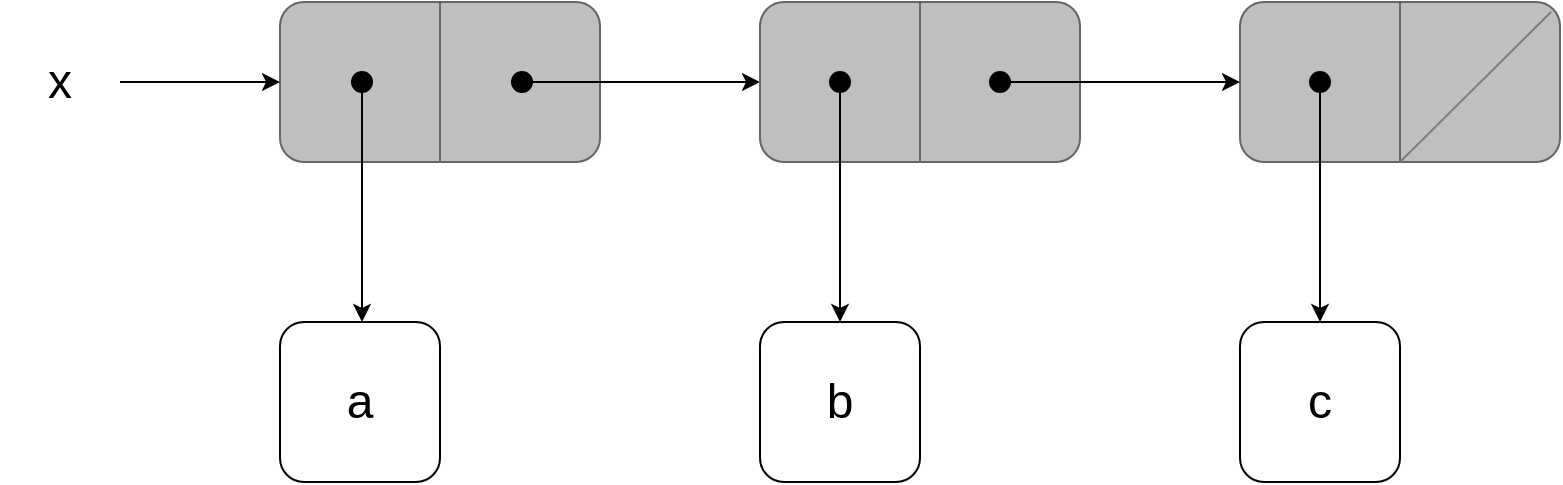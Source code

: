 <mxfile version="22.1.2" type="device" pages="4">
  <diagram name="Página-1" id="zwIt4ZT9LlGdYYxH_q5l">
    <mxGraphModel dx="1434" dy="839" grid="1" gridSize="10" guides="1" tooltips="1" connect="1" arrows="1" fold="1" page="1" pageScale="1" pageWidth="1169" pageHeight="827" math="0" shadow="0">
      <root>
        <mxCell id="0" />
        <mxCell id="1" parent="0" />
        <mxCell id="vZ2Ym8V51Z4fnAsbYTrX-24" value="" style="group" parent="1" vertex="1" connectable="0">
          <mxGeometry x="200" y="80" width="160" height="80" as="geometry" />
        </mxCell>
        <mxCell id="vZ2Ym8V51Z4fnAsbYTrX-25" value="" style="rounded=1;whiteSpace=wrap;html=1;fillColor=#BFBFBF;fontColor=#333333;strokeColor=#666666;container=0;" parent="vZ2Ym8V51Z4fnAsbYTrX-24" vertex="1">
          <mxGeometry width="160" height="80" as="geometry" />
        </mxCell>
        <mxCell id="vZ2Ym8V51Z4fnAsbYTrX-26" value="" style="endArrow=none;html=1;rounded=0;entryX=0.5;entryY=0;entryDx=0;entryDy=0;exitX=0.5;exitY=1;exitDx=0;exitDy=0;fillColor=#f5f5f5;strokeColor=#666666;" parent="vZ2Ym8V51Z4fnAsbYTrX-24" source="vZ2Ym8V51Z4fnAsbYTrX-25" target="vZ2Ym8V51Z4fnAsbYTrX-25" edge="1">
          <mxGeometry width="50" height="50" relative="1" as="geometry">
            <mxPoint x="10" y="440" as="sourcePoint" />
            <mxPoint x="60" y="390" as="targetPoint" />
          </mxGeometry>
        </mxCell>
        <mxCell id="vZ2Ym8V51Z4fnAsbYTrX-39" style="edgeStyle=orthogonalEdgeStyle;rounded=0;orthogonalLoop=1;jettySize=auto;html=1;" parent="vZ2Ym8V51Z4fnAsbYTrX-24" source="vZ2Ym8V51Z4fnAsbYTrX-27" edge="1">
          <mxGeometry relative="1" as="geometry">
            <mxPoint x="41" y="160" as="targetPoint" />
          </mxGeometry>
        </mxCell>
        <mxCell id="vZ2Ym8V51Z4fnAsbYTrX-27" value="" style="ellipse;whiteSpace=wrap;html=1;aspect=fixed;fillColor=#000000;container=0;" parent="vZ2Ym8V51Z4fnAsbYTrX-24" vertex="1">
          <mxGeometry x="36" y="35" width="10" height="10" as="geometry" />
        </mxCell>
        <mxCell id="vZ2Ym8V51Z4fnAsbYTrX-28" value="" style="ellipse;whiteSpace=wrap;html=1;aspect=fixed;fillColor=#000000;" parent="vZ2Ym8V51Z4fnAsbYTrX-24" vertex="1">
          <mxGeometry x="116" y="35" width="10" height="10" as="geometry" />
        </mxCell>
        <mxCell id="vZ2Ym8V51Z4fnAsbYTrX-38" value="" style="group" parent="1" vertex="1" connectable="0">
          <mxGeometry x="200" y="240" width="80" height="80" as="geometry" />
        </mxCell>
        <mxCell id="vZ2Ym8V51Z4fnAsbYTrX-36" value="" style="rounded=1;whiteSpace=wrap;html=1;" parent="vZ2Ym8V51Z4fnAsbYTrX-38" vertex="1">
          <mxGeometry width="80" height="80" as="geometry" />
        </mxCell>
        <mxCell id="vZ2Ym8V51Z4fnAsbYTrX-37" value="&lt;font style=&quot;font-size: 24px;&quot;&gt;a&lt;/font&gt;" style="text;html=1;strokeColor=none;fillColor=none;align=center;verticalAlign=middle;whiteSpace=wrap;rounded=0;" parent="vZ2Ym8V51Z4fnAsbYTrX-38" vertex="1">
          <mxGeometry x="10" y="25" width="60" height="30" as="geometry" />
        </mxCell>
        <mxCell id="hYa9ANRJxd4RdiM6IrgB-18" style="edgeStyle=orthogonalEdgeStyle;rounded=0;orthogonalLoop=1;jettySize=auto;html=1;entryX=0;entryY=0.5;entryDx=0;entryDy=0;" parent="1" source="hYa9ANRJxd4RdiM6IrgB-1" target="vZ2Ym8V51Z4fnAsbYTrX-25" edge="1">
          <mxGeometry relative="1" as="geometry" />
        </mxCell>
        <mxCell id="hYa9ANRJxd4RdiM6IrgB-1" value="x" style="text;html=1;strokeColor=none;fillColor=none;align=center;verticalAlign=middle;whiteSpace=wrap;rounded=0;fontSize=24;" parent="1" vertex="1">
          <mxGeometry x="60" y="105" width="60" height="30" as="geometry" />
        </mxCell>
        <mxCell id="hYa9ANRJxd4RdiM6IrgB-14" style="edgeStyle=orthogonalEdgeStyle;rounded=0;orthogonalLoop=1;jettySize=auto;html=1;exitX=0.5;exitY=0;exitDx=0;exitDy=0;entryX=0;entryY=0.5;entryDx=0;entryDy=0;" parent="1" source="vZ2Ym8V51Z4fnAsbYTrX-28" edge="1">
          <mxGeometry relative="1" as="geometry">
            <Array as="points">
              <mxPoint x="321" y="120" />
            </Array>
            <mxPoint x="440" y="120" as="targetPoint" />
          </mxGeometry>
        </mxCell>
        <mxCell id="hYa9ANRJxd4RdiM6IrgB-15" value="" style="group" parent="1" vertex="1" connectable="0">
          <mxGeometry x="680" y="240" width="80" height="80" as="geometry" />
        </mxCell>
        <mxCell id="hYa9ANRJxd4RdiM6IrgB-16" value="" style="rounded=1;whiteSpace=wrap;html=1;" parent="hYa9ANRJxd4RdiM6IrgB-15" vertex="1">
          <mxGeometry width="80" height="80" as="geometry" />
        </mxCell>
        <mxCell id="hYa9ANRJxd4RdiM6IrgB-17" value="&lt;font style=&quot;font-size: 24px;&quot;&gt;c&lt;/font&gt;" style="text;html=1;strokeColor=none;fillColor=none;align=center;verticalAlign=middle;whiteSpace=wrap;rounded=0;" parent="hYa9ANRJxd4RdiM6IrgB-15" vertex="1">
          <mxGeometry x="10" y="25" width="60" height="30" as="geometry" />
        </mxCell>
        <mxCell id="hYa9ANRJxd4RdiM6IrgB-45" value="" style="group" parent="1" vertex="1" connectable="0">
          <mxGeometry x="680" y="80" width="160" height="80" as="geometry" />
        </mxCell>
        <mxCell id="hYa9ANRJxd4RdiM6IrgB-46" value="" style="rounded=1;whiteSpace=wrap;html=1;fillColor=#BFBFBF;fontColor=#333333;strokeColor=#666666;container=0;" parent="hYa9ANRJxd4RdiM6IrgB-45" vertex="1">
          <mxGeometry width="160" height="80" as="geometry" />
        </mxCell>
        <mxCell id="hYa9ANRJxd4RdiM6IrgB-47" value="" style="endArrow=none;html=1;rounded=0;entryX=0.5;entryY=0;entryDx=0;entryDy=0;exitX=0.5;exitY=1;exitDx=0;exitDy=0;fillColor=#f5f5f5;strokeColor=#666666;" parent="hYa9ANRJxd4RdiM6IrgB-45" source="hYa9ANRJxd4RdiM6IrgB-46" target="hYa9ANRJxd4RdiM6IrgB-46" edge="1">
          <mxGeometry width="50" height="50" relative="1" as="geometry">
            <mxPoint x="10" y="440" as="sourcePoint" />
            <mxPoint x="60" y="390" as="targetPoint" />
          </mxGeometry>
        </mxCell>
        <mxCell id="hYa9ANRJxd4RdiM6IrgB-48" value="" style="ellipse;whiteSpace=wrap;html=1;aspect=fixed;fillColor=#000000;container=0;" parent="hYa9ANRJxd4RdiM6IrgB-45" vertex="1">
          <mxGeometry x="35" y="35" width="10" height="10" as="geometry" />
        </mxCell>
        <mxCell id="hYa9ANRJxd4RdiM6IrgB-49" value="" style="endArrow=none;html=1;rounded=0;exitX=0.5;exitY=1;exitDx=0;exitDy=0;entryX=0.972;entryY=0.063;entryDx=0;entryDy=0;entryPerimeter=0;strokeWidth=1;strokeColor=#7D7D7D;" parent="hYa9ANRJxd4RdiM6IrgB-45" source="hYa9ANRJxd4RdiM6IrgB-46" target="hYa9ANRJxd4RdiM6IrgB-46" edge="1">
          <mxGeometry width="50" height="50" relative="1" as="geometry">
            <mxPoint x="240" y="90" as="sourcePoint" />
            <mxPoint x="290" y="40" as="targetPoint" />
          </mxGeometry>
        </mxCell>
        <mxCell id="hYa9ANRJxd4RdiM6IrgB-53" style="rounded=0;orthogonalLoop=1;jettySize=auto;html=1;entryX=0.5;entryY=0;entryDx=0;entryDy=0;" parent="1" source="hYa9ANRJxd4RdiM6IrgB-48" target="hYa9ANRJxd4RdiM6IrgB-16" edge="1">
          <mxGeometry relative="1" as="geometry">
            <mxPoint x="1200" y="240" as="targetPoint" />
          </mxGeometry>
        </mxCell>
        <mxCell id="lTBojO5Arluz9Pw7ZTl4-1" value="" style="group" parent="1" vertex="1" connectable="0">
          <mxGeometry x="440" y="80" width="160" height="80" as="geometry" />
        </mxCell>
        <mxCell id="lTBojO5Arluz9Pw7ZTl4-2" value="" style="rounded=1;whiteSpace=wrap;html=1;fillColor=#BFBFBF;fontColor=#333333;strokeColor=#666666;container=0;" parent="lTBojO5Arluz9Pw7ZTl4-1" vertex="1">
          <mxGeometry width="160" height="80" as="geometry" />
        </mxCell>
        <mxCell id="lTBojO5Arluz9Pw7ZTl4-3" value="" style="endArrow=none;html=1;rounded=0;entryX=0.5;entryY=0;entryDx=0;entryDy=0;exitX=0.5;exitY=1;exitDx=0;exitDy=0;fillColor=#f5f5f5;strokeColor=#666666;" parent="lTBojO5Arluz9Pw7ZTl4-1" source="lTBojO5Arluz9Pw7ZTl4-2" target="lTBojO5Arluz9Pw7ZTl4-2" edge="1">
          <mxGeometry width="50" height="50" relative="1" as="geometry">
            <mxPoint x="10" y="440" as="sourcePoint" />
            <mxPoint x="60" y="390" as="targetPoint" />
          </mxGeometry>
        </mxCell>
        <mxCell id="Dd2Qs8Yl-6Usn3ERB-Nq-5" style="edgeStyle=orthogonalEdgeStyle;rounded=0;orthogonalLoop=1;jettySize=auto;html=1;" edge="1" parent="lTBojO5Arluz9Pw7ZTl4-1" source="lTBojO5Arluz9Pw7ZTl4-5">
          <mxGeometry relative="1" as="geometry">
            <mxPoint x="40" y="160" as="targetPoint" />
          </mxGeometry>
        </mxCell>
        <mxCell id="lTBojO5Arluz9Pw7ZTl4-5" value="" style="ellipse;whiteSpace=wrap;html=1;aspect=fixed;fillColor=#000000;container=0;" parent="lTBojO5Arluz9Pw7ZTl4-1" vertex="1">
          <mxGeometry x="35" y="35" width="10" height="10" as="geometry" />
        </mxCell>
        <mxCell id="lTBojO5Arluz9Pw7ZTl4-6" value="" style="ellipse;whiteSpace=wrap;html=1;aspect=fixed;fillColor=#000000;" parent="lTBojO5Arluz9Pw7ZTl4-1" vertex="1">
          <mxGeometry x="115" y="35" width="10" height="10" as="geometry" />
        </mxCell>
        <mxCell id="Dd2Qs8Yl-6Usn3ERB-Nq-1" style="edgeStyle=orthogonalEdgeStyle;rounded=0;orthogonalLoop=1;jettySize=auto;html=1;" edge="1" parent="1" source="lTBojO5Arluz9Pw7ZTl4-6" target="hYa9ANRJxd4RdiM6IrgB-46">
          <mxGeometry relative="1" as="geometry" />
        </mxCell>
        <mxCell id="Dd2Qs8Yl-6Usn3ERB-Nq-2" value="" style="group" vertex="1" connectable="0" parent="1">
          <mxGeometry x="440" y="240" width="80" height="80" as="geometry" />
        </mxCell>
        <mxCell id="Dd2Qs8Yl-6Usn3ERB-Nq-3" value="" style="rounded=1;whiteSpace=wrap;html=1;" vertex="1" parent="Dd2Qs8Yl-6Usn3ERB-Nq-2">
          <mxGeometry width="80" height="80" as="geometry" />
        </mxCell>
        <mxCell id="Dd2Qs8Yl-6Usn3ERB-Nq-4" value="&lt;font style=&quot;font-size: 24px;&quot;&gt;b&lt;/font&gt;" style="text;html=1;strokeColor=none;fillColor=none;align=center;verticalAlign=middle;whiteSpace=wrap;rounded=0;" vertex="1" parent="Dd2Qs8Yl-6Usn3ERB-Nq-2">
          <mxGeometry x="10" y="25" width="60" height="30" as="geometry" />
        </mxCell>
      </root>
    </mxGraphModel>
  </diagram>
  <diagram id="juuSa_BItZ-fs_brEXgG" name="Página-2">
    <mxGraphModel dx="1434" dy="839" grid="1" gridSize="10" guides="1" tooltips="1" connect="1" arrows="1" fold="1" page="1" pageScale="1" pageWidth="1169" pageHeight="827" math="0" shadow="0">
      <root>
        <mxCell id="0" />
        <mxCell id="1" parent="0" />
        <mxCell id="ugmJWqpHuise6BiDGYMr-1" value="" style="group" vertex="1" connectable="0" parent="1">
          <mxGeometry x="200" y="240" width="160" height="80" as="geometry" />
        </mxCell>
        <mxCell id="ugmJWqpHuise6BiDGYMr-2" value="" style="rounded=1;whiteSpace=wrap;html=1;fillColor=#BFBFBF;fontColor=#333333;strokeColor=#666666;container=0;" vertex="1" parent="ugmJWqpHuise6BiDGYMr-1">
          <mxGeometry width="160" height="80" as="geometry" />
        </mxCell>
        <mxCell id="ugmJWqpHuise6BiDGYMr-3" value="" style="endArrow=none;html=1;rounded=0;entryX=0.5;entryY=0;entryDx=0;entryDy=0;exitX=0.5;exitY=1;exitDx=0;exitDy=0;fillColor=#f5f5f5;strokeColor=#666666;" edge="1" parent="ugmJWqpHuise6BiDGYMr-1" source="ugmJWqpHuise6BiDGYMr-2" target="ugmJWqpHuise6BiDGYMr-2">
          <mxGeometry width="50" height="50" relative="1" as="geometry">
            <mxPoint x="10" y="440" as="sourcePoint" />
            <mxPoint x="60" y="390" as="targetPoint" />
          </mxGeometry>
        </mxCell>
        <mxCell id="ugmJWqpHuise6BiDGYMr-4" style="edgeStyle=orthogonalEdgeStyle;rounded=0;orthogonalLoop=1;jettySize=auto;html=1;" edge="1" parent="ugmJWqpHuise6BiDGYMr-1" source="ugmJWqpHuise6BiDGYMr-5">
          <mxGeometry relative="1" as="geometry">
            <mxPoint x="41" y="160" as="targetPoint" />
          </mxGeometry>
        </mxCell>
        <mxCell id="ugmJWqpHuise6BiDGYMr-5" value="" style="ellipse;whiteSpace=wrap;html=1;aspect=fixed;fillColor=#000000;container=0;" vertex="1" parent="ugmJWqpHuise6BiDGYMr-1">
          <mxGeometry x="36" y="35" width="10" height="10" as="geometry" />
        </mxCell>
        <mxCell id="ugmJWqpHuise6BiDGYMr-6" value="" style="ellipse;whiteSpace=wrap;html=1;aspect=fixed;fillColor=#000000;" vertex="1" parent="ugmJWqpHuise6BiDGYMr-1">
          <mxGeometry x="115" y="35" width="10" height="10" as="geometry" />
        </mxCell>
        <mxCell id="gP5gN5uZ2hNaXmb1VDn8-7" style="edgeStyle=orthogonalEdgeStyle;rounded=0;orthogonalLoop=1;jettySize=auto;html=1;entryX=0;entryY=0.5;entryDx=0;entryDy=0;" edge="1" parent="1" source="ugmJWqpHuise6BiDGYMr-11" target="gP5gN5uZ2hNaXmb1VDn8-2">
          <mxGeometry relative="1" as="geometry" />
        </mxCell>
        <mxCell id="ugmJWqpHuise6BiDGYMr-11" value="x" style="text;html=1;strokeColor=none;fillColor=none;align=center;verticalAlign=middle;whiteSpace=wrap;rounded=0;fontSize=24;" vertex="1" parent="1">
          <mxGeometry x="60" y="105" width="60" height="30" as="geometry" />
        </mxCell>
        <mxCell id="ugmJWqpHuise6BiDGYMr-16" value="" style="group" vertex="1" connectable="0" parent="1">
          <mxGeometry x="200" y="400" width="160" height="80" as="geometry" />
        </mxCell>
        <mxCell id="ugmJWqpHuise6BiDGYMr-17" value="" style="rounded=1;whiteSpace=wrap;html=1;fillColor=#BFBFBF;fontColor=#333333;strokeColor=#666666;container=0;" vertex="1" parent="ugmJWqpHuise6BiDGYMr-16">
          <mxGeometry width="160" height="80" as="geometry" />
        </mxCell>
        <mxCell id="ugmJWqpHuise6BiDGYMr-18" value="" style="endArrow=none;html=1;rounded=0;entryX=0.5;entryY=0;entryDx=0;entryDy=0;exitX=0.5;exitY=1;exitDx=0;exitDy=0;fillColor=#f5f5f5;strokeColor=#666666;" edge="1" parent="ugmJWqpHuise6BiDGYMr-16" source="ugmJWqpHuise6BiDGYMr-17" target="ugmJWqpHuise6BiDGYMr-17">
          <mxGeometry width="50" height="50" relative="1" as="geometry">
            <mxPoint x="10" y="440" as="sourcePoint" />
            <mxPoint x="60" y="390" as="targetPoint" />
          </mxGeometry>
        </mxCell>
        <mxCell id="ugmJWqpHuise6BiDGYMr-19" value="" style="ellipse;whiteSpace=wrap;html=1;aspect=fixed;fillColor=#000000;container=0;" vertex="1" parent="ugmJWqpHuise6BiDGYMr-16">
          <mxGeometry x="35" y="35" width="10" height="10" as="geometry" />
        </mxCell>
        <mxCell id="ugmJWqpHuise6BiDGYMr-20" value="" style="endArrow=none;html=1;rounded=0;exitX=0.5;exitY=1;exitDx=0;exitDy=0;entryX=0.972;entryY=0.063;entryDx=0;entryDy=0;entryPerimeter=0;strokeWidth=1;strokeColor=#7D7D7D;" edge="1" parent="ugmJWqpHuise6BiDGYMr-16" source="ugmJWqpHuise6BiDGYMr-17" target="ugmJWqpHuise6BiDGYMr-17">
          <mxGeometry width="50" height="50" relative="1" as="geometry">
            <mxPoint x="240" y="90" as="sourcePoint" />
            <mxPoint x="290" y="40" as="targetPoint" />
          </mxGeometry>
        </mxCell>
        <mxCell id="ugmJWqpHuise6BiDGYMr-21" style="rounded=0;orthogonalLoop=1;jettySize=auto;html=1;entryX=0.5;entryY=0;entryDx=0;entryDy=0;" edge="1" parent="1" source="ugmJWqpHuise6BiDGYMr-19">
          <mxGeometry relative="1" as="geometry">
            <mxPoint x="240" y="560" as="targetPoint" />
          </mxGeometry>
        </mxCell>
        <mxCell id="ugmJWqpHuise6BiDGYMr-32" style="edgeStyle=orthogonalEdgeStyle;rounded=0;orthogonalLoop=1;jettySize=auto;html=1;entryX=0.75;entryY=0;entryDx=0;entryDy=0;" edge="1" parent="1" source="ugmJWqpHuise6BiDGYMr-6">
          <mxGeometry relative="1" as="geometry">
            <mxPoint x="320" y="400" as="targetPoint" />
          </mxGeometry>
        </mxCell>
        <mxCell id="wbqhcG1n7CAVZiyRJ3wh-4" value="" style="group" vertex="1" connectable="0" parent="1">
          <mxGeometry x="200" y="560" width="80" height="80" as="geometry" />
        </mxCell>
        <mxCell id="wbqhcG1n7CAVZiyRJ3wh-5" value="" style="rounded=1;whiteSpace=wrap;html=1;" vertex="1" parent="wbqhcG1n7CAVZiyRJ3wh-4">
          <mxGeometry width="80" height="80" as="geometry" />
        </mxCell>
        <mxCell id="wbqhcG1n7CAVZiyRJ3wh-6" value="&lt;font style=&quot;font-size: 24px;&quot;&gt;a&lt;/font&gt;" style="text;html=1;strokeColor=none;fillColor=none;align=center;verticalAlign=middle;whiteSpace=wrap;rounded=0;" vertex="1" parent="wbqhcG1n7CAVZiyRJ3wh-4">
          <mxGeometry x="10" y="25" width="60" height="30" as="geometry" />
        </mxCell>
        <mxCell id="gP5gN5uZ2hNaXmb1VDn8-1" value="" style="group" vertex="1" connectable="0" parent="1">
          <mxGeometry x="200" y="80" width="160" height="80" as="geometry" />
        </mxCell>
        <mxCell id="gP5gN5uZ2hNaXmb1VDn8-2" value="" style="rounded=1;whiteSpace=wrap;html=1;fillColor=#BFBFBF;fontColor=#333333;strokeColor=#666666;container=0;" vertex="1" parent="gP5gN5uZ2hNaXmb1VDn8-1">
          <mxGeometry width="160" height="80" as="geometry" />
        </mxCell>
        <mxCell id="gP5gN5uZ2hNaXmb1VDn8-3" value="" style="endArrow=none;html=1;rounded=0;entryX=0.5;entryY=0;entryDx=0;entryDy=0;exitX=0.5;exitY=1;exitDx=0;exitDy=0;fillColor=#f5f5f5;strokeColor=#666666;" edge="1" parent="gP5gN5uZ2hNaXmb1VDn8-1" source="gP5gN5uZ2hNaXmb1VDn8-2" target="gP5gN5uZ2hNaXmb1VDn8-2">
          <mxGeometry width="50" height="50" relative="1" as="geometry">
            <mxPoint x="10" y="440" as="sourcePoint" />
            <mxPoint x="60" y="390" as="targetPoint" />
          </mxGeometry>
        </mxCell>
        <mxCell id="gP5gN5uZ2hNaXmb1VDn8-4" value="" style="ellipse;whiteSpace=wrap;html=1;aspect=fixed;fillColor=#000000;container=0;" vertex="1" parent="gP5gN5uZ2hNaXmb1VDn8-1">
          <mxGeometry x="35" y="35" width="10" height="10" as="geometry" />
        </mxCell>
        <mxCell id="gP5gN5uZ2hNaXmb1VDn8-5" value="" style="endArrow=none;html=1;rounded=0;exitX=0.5;exitY=1;exitDx=0;exitDy=0;entryX=0.972;entryY=0.063;entryDx=0;entryDy=0;entryPerimeter=0;strokeWidth=1;strokeColor=#7D7D7D;" edge="1" parent="gP5gN5uZ2hNaXmb1VDn8-1" source="gP5gN5uZ2hNaXmb1VDn8-2" target="gP5gN5uZ2hNaXmb1VDn8-2">
          <mxGeometry width="50" height="50" relative="1" as="geometry">
            <mxPoint x="240" y="90" as="sourcePoint" />
            <mxPoint x="290" y="40" as="targetPoint" />
          </mxGeometry>
        </mxCell>
        <mxCell id="gP5gN5uZ2hNaXmb1VDn8-6" style="edgeStyle=orthogonalEdgeStyle;rounded=0;orthogonalLoop=1;jettySize=auto;html=1;entryX=0.25;entryY=0;entryDx=0;entryDy=0;" edge="1" parent="1" source="gP5gN5uZ2hNaXmb1VDn8-4" target="ugmJWqpHuise6BiDGYMr-2">
          <mxGeometry relative="1" as="geometry" />
        </mxCell>
      </root>
    </mxGraphModel>
  </diagram>
  <diagram id="O6qbBNTbkCvlWNbBYZyF" name="Página-3">
    <mxGraphModel dx="1434" dy="839" grid="1" gridSize="10" guides="1" tooltips="1" connect="1" arrows="1" fold="1" page="1" pageScale="1" pageWidth="1169" pageHeight="827" math="0" shadow="0">
      <root>
        <mxCell id="0" />
        <mxCell id="1" parent="0" />
        <mxCell id="UgR5U_nz13qpJDysP3n_-1" value="" style="group" vertex="1" connectable="0" parent="1">
          <mxGeometry x="200" y="80" width="160" height="80" as="geometry" />
        </mxCell>
        <mxCell id="UgR5U_nz13qpJDysP3n_-2" value="" style="rounded=1;whiteSpace=wrap;html=1;fillColor=#BFBFBF;fontColor=#333333;strokeColor=#666666;container=0;" vertex="1" parent="UgR5U_nz13qpJDysP3n_-1">
          <mxGeometry width="160" height="80" as="geometry" />
        </mxCell>
        <mxCell id="UgR5U_nz13qpJDysP3n_-3" value="" style="endArrow=none;html=1;rounded=0;entryX=0.5;entryY=0;entryDx=0;entryDy=0;exitX=0.5;exitY=1;exitDx=0;exitDy=0;fillColor=#f5f5f5;strokeColor=#666666;" edge="1" parent="UgR5U_nz13qpJDysP3n_-1" source="UgR5U_nz13qpJDysP3n_-2" target="UgR5U_nz13qpJDysP3n_-2">
          <mxGeometry width="50" height="50" relative="1" as="geometry">
            <mxPoint x="10" y="440" as="sourcePoint" />
            <mxPoint x="60" y="390" as="targetPoint" />
          </mxGeometry>
        </mxCell>
        <mxCell id="UgR5U_nz13qpJDysP3n_-4" style="edgeStyle=orthogonalEdgeStyle;rounded=0;orthogonalLoop=1;jettySize=auto;html=1;" edge="1" parent="UgR5U_nz13qpJDysP3n_-1" source="UgR5U_nz13qpJDysP3n_-5">
          <mxGeometry relative="1" as="geometry">
            <mxPoint x="41" y="160" as="targetPoint" />
          </mxGeometry>
        </mxCell>
        <mxCell id="UgR5U_nz13qpJDysP3n_-5" value="" style="ellipse;whiteSpace=wrap;html=1;aspect=fixed;fillColor=#000000;container=0;" vertex="1" parent="UgR5U_nz13qpJDysP3n_-1">
          <mxGeometry x="36" y="35" width="10" height="10" as="geometry" />
        </mxCell>
        <mxCell id="UgR5U_nz13qpJDysP3n_-6" value="" style="ellipse;whiteSpace=wrap;html=1;aspect=fixed;fillColor=#000000;" vertex="1" parent="UgR5U_nz13qpJDysP3n_-1">
          <mxGeometry x="115" y="35" width="10" height="10" as="geometry" />
        </mxCell>
        <mxCell id="UgR5U_nz13qpJDysP3n_-7" style="edgeStyle=orthogonalEdgeStyle;rounded=0;orthogonalLoop=1;jettySize=auto;html=1;entryX=0;entryY=0.5;entryDx=0;entryDy=0;" edge="1" parent="1" source="UgR5U_nz13qpJDysP3n_-8" target="UgR5U_nz13qpJDysP3n_-2">
          <mxGeometry relative="1" as="geometry" />
        </mxCell>
        <mxCell id="UgR5U_nz13qpJDysP3n_-8" value="x" style="text;html=1;strokeColor=none;fillColor=none;align=center;verticalAlign=middle;whiteSpace=wrap;rounded=0;fontSize=24;" vertex="1" parent="1">
          <mxGeometry x="60" y="105" width="60" height="30" as="geometry" />
        </mxCell>
        <mxCell id="UgR5U_nz13qpJDysP3n_-9" value="" style="group" vertex="1" connectable="0" parent="1">
          <mxGeometry x="200" y="400" width="160" height="80" as="geometry" />
        </mxCell>
        <mxCell id="UgR5U_nz13qpJDysP3n_-10" value="" style="rounded=1;whiteSpace=wrap;html=1;fillColor=#BFBFBF;fontColor=#333333;strokeColor=#666666;container=0;" vertex="1" parent="UgR5U_nz13qpJDysP3n_-9">
          <mxGeometry width="160" height="80" as="geometry" />
        </mxCell>
        <mxCell id="UgR5U_nz13qpJDysP3n_-11" value="" style="endArrow=none;html=1;rounded=0;entryX=0.5;entryY=0;entryDx=0;entryDy=0;exitX=0.5;exitY=1;exitDx=0;exitDy=0;fillColor=#f5f5f5;strokeColor=#666666;" edge="1" parent="UgR5U_nz13qpJDysP3n_-9" source="UgR5U_nz13qpJDysP3n_-10" target="UgR5U_nz13qpJDysP3n_-10">
          <mxGeometry width="50" height="50" relative="1" as="geometry">
            <mxPoint x="10" y="440" as="sourcePoint" />
            <mxPoint x="60" y="390" as="targetPoint" />
          </mxGeometry>
        </mxCell>
        <mxCell id="UgR5U_nz13qpJDysP3n_-12" value="" style="ellipse;whiteSpace=wrap;html=1;aspect=fixed;fillColor=#000000;container=0;" vertex="1" parent="UgR5U_nz13qpJDysP3n_-9">
          <mxGeometry x="35" y="35" width="10" height="10" as="geometry" />
        </mxCell>
        <mxCell id="UgR5U_nz13qpJDysP3n_-13" value="" style="endArrow=none;html=1;rounded=0;exitX=0.5;exitY=1;exitDx=0;exitDy=0;entryX=0.972;entryY=0.063;entryDx=0;entryDy=0;entryPerimeter=0;strokeWidth=1;strokeColor=#7D7D7D;" edge="1" parent="UgR5U_nz13qpJDysP3n_-9" source="UgR5U_nz13qpJDysP3n_-10" target="UgR5U_nz13qpJDysP3n_-10">
          <mxGeometry width="50" height="50" relative="1" as="geometry">
            <mxPoint x="240" y="90" as="sourcePoint" />
            <mxPoint x="290" y="40" as="targetPoint" />
          </mxGeometry>
        </mxCell>
        <mxCell id="UgR5U_nz13qpJDysP3n_-14" style="rounded=0;orthogonalLoop=1;jettySize=auto;html=1;entryX=0.5;entryY=0;entryDx=0;entryDy=0;" edge="1" parent="1" source="UgR5U_nz13qpJDysP3n_-12">
          <mxGeometry relative="1" as="geometry">
            <mxPoint x="240" y="560" as="targetPoint" />
          </mxGeometry>
        </mxCell>
        <mxCell id="UgR5U_nz13qpJDysP3n_-22" style="edgeStyle=orthogonalEdgeStyle;rounded=0;orthogonalLoop=1;jettySize=auto;html=1;entryX=0.75;entryY=0;entryDx=0;entryDy=0;" edge="1" parent="1" source="UgR5U_nz13qpJDysP3n_-6">
          <mxGeometry relative="1" as="geometry">
            <mxPoint x="320" y="240" as="targetPoint" />
          </mxGeometry>
        </mxCell>
        <mxCell id="UgR5U_nz13qpJDysP3n_-26" value="" style="group" vertex="1" connectable="0" parent="1">
          <mxGeometry x="200" y="560" width="80" height="80" as="geometry" />
        </mxCell>
        <mxCell id="UgR5U_nz13qpJDysP3n_-27" value="" style="rounded=1;whiteSpace=wrap;html=1;" vertex="1" parent="UgR5U_nz13qpJDysP3n_-26">
          <mxGeometry width="80" height="80" as="geometry" />
        </mxCell>
        <mxCell id="UgR5U_nz13qpJDysP3n_-28" value="&lt;font style=&quot;font-size: 24px;&quot;&gt;a&lt;/font&gt;" style="text;html=1;strokeColor=none;fillColor=none;align=center;verticalAlign=middle;whiteSpace=wrap;rounded=0;" vertex="1" parent="UgR5U_nz13qpJDysP3n_-26">
          <mxGeometry x="10" y="25" width="60" height="30" as="geometry" />
        </mxCell>
        <mxCell id="UgR5U_nz13qpJDysP3n_-36" value="" style="group" vertex="1" connectable="0" parent="1">
          <mxGeometry x="200" y="240" width="160" height="80" as="geometry" />
        </mxCell>
        <mxCell id="UgR5U_nz13qpJDysP3n_-37" value="" style="rounded=1;whiteSpace=wrap;html=1;fillColor=#BFBFBF;fontColor=#333333;strokeColor=#666666;container=0;" vertex="1" parent="UgR5U_nz13qpJDysP3n_-36">
          <mxGeometry width="160" height="80" as="geometry" />
        </mxCell>
        <mxCell id="UgR5U_nz13qpJDysP3n_-38" value="" style="endArrow=none;html=1;rounded=0;entryX=0.5;entryY=0;entryDx=0;entryDy=0;exitX=0.5;exitY=1;exitDx=0;exitDy=0;fillColor=#f5f5f5;strokeColor=#666666;" edge="1" parent="UgR5U_nz13qpJDysP3n_-36" source="UgR5U_nz13qpJDysP3n_-37" target="UgR5U_nz13qpJDysP3n_-37">
          <mxGeometry width="50" height="50" relative="1" as="geometry">
            <mxPoint x="10" y="440" as="sourcePoint" />
            <mxPoint x="60" y="390" as="targetPoint" />
          </mxGeometry>
        </mxCell>
        <mxCell id="UgR5U_nz13qpJDysP3n_-39" style="edgeStyle=orthogonalEdgeStyle;rounded=0;orthogonalLoop=1;jettySize=auto;html=1;" edge="1" parent="UgR5U_nz13qpJDysP3n_-36" source="UgR5U_nz13qpJDysP3n_-40">
          <mxGeometry relative="1" as="geometry">
            <mxPoint x="41" y="160" as="targetPoint" />
          </mxGeometry>
        </mxCell>
        <mxCell id="UgR5U_nz13qpJDysP3n_-40" value="" style="ellipse;whiteSpace=wrap;html=1;aspect=fixed;fillColor=#000000;container=0;" vertex="1" parent="UgR5U_nz13qpJDysP3n_-36">
          <mxGeometry x="36" y="35" width="10" height="10" as="geometry" />
        </mxCell>
        <mxCell id="UgR5U_nz13qpJDysP3n_-41" value="" style="ellipse;whiteSpace=wrap;html=1;aspect=fixed;fillColor=#000000;" vertex="1" parent="UgR5U_nz13qpJDysP3n_-36">
          <mxGeometry x="115" y="35" width="10" height="10" as="geometry" />
        </mxCell>
        <mxCell id="UgR5U_nz13qpJDysP3n_-42" style="edgeStyle=orthogonalEdgeStyle;rounded=0;orthogonalLoop=1;jettySize=auto;html=1;entryX=0.75;entryY=0;entryDx=0;entryDy=0;" edge="1" source="UgR5U_nz13qpJDysP3n_-41" parent="1">
          <mxGeometry relative="1" as="geometry">
            <mxPoint x="320" y="400" as="targetPoint" />
          </mxGeometry>
        </mxCell>
      </root>
    </mxGraphModel>
  </diagram>
  <diagram id="-tfTtdNwOUt5EQJUfNx-" name="Página-4">
    <mxGraphModel dx="1434" dy="839" grid="1" gridSize="10" guides="1" tooltips="1" connect="1" arrows="1" fold="1" page="1" pageScale="1" pageWidth="1169" pageHeight="827" math="0" shadow="0">
      <root>
        <mxCell id="0" />
        <mxCell id="1" parent="0" />
        <mxCell id="EzTjSTv7M3QyQd_3ihdT-1" value="" style="group" vertex="1" connectable="0" parent="1">
          <mxGeometry x="200" y="80" width="160" height="80" as="geometry" />
        </mxCell>
        <mxCell id="EzTjSTv7M3QyQd_3ihdT-2" value="" style="rounded=1;whiteSpace=wrap;html=1;fillColor=#BFBFBF;fontColor=#333333;strokeColor=#666666;container=0;" vertex="1" parent="EzTjSTv7M3QyQd_3ihdT-1">
          <mxGeometry width="160" height="80" as="geometry" />
        </mxCell>
        <mxCell id="EzTjSTv7M3QyQd_3ihdT-3" value="" style="endArrow=none;html=1;rounded=0;entryX=0.5;entryY=0;entryDx=0;entryDy=0;exitX=0.5;exitY=1;exitDx=0;exitDy=0;fillColor=#f5f5f5;strokeColor=#666666;" edge="1" parent="EzTjSTv7M3QyQd_3ihdT-1" source="EzTjSTv7M3QyQd_3ihdT-2" target="EzTjSTv7M3QyQd_3ihdT-2">
          <mxGeometry width="50" height="50" relative="1" as="geometry">
            <mxPoint x="10" y="440" as="sourcePoint" />
            <mxPoint x="60" y="390" as="targetPoint" />
          </mxGeometry>
        </mxCell>
        <mxCell id="EzTjSTv7M3QyQd_3ihdT-4" style="edgeStyle=orthogonalEdgeStyle;rounded=0;orthogonalLoop=1;jettySize=auto;html=1;" edge="1" parent="EzTjSTv7M3QyQd_3ihdT-1" source="EzTjSTv7M3QyQd_3ihdT-5">
          <mxGeometry relative="1" as="geometry">
            <mxPoint x="41" y="160" as="targetPoint" />
          </mxGeometry>
        </mxCell>
        <mxCell id="EzTjSTv7M3QyQd_3ihdT-5" value="" style="ellipse;whiteSpace=wrap;html=1;aspect=fixed;fillColor=#000000;container=0;" vertex="1" parent="EzTjSTv7M3QyQd_3ihdT-1">
          <mxGeometry x="36" y="35" width="10" height="10" as="geometry" />
        </mxCell>
        <mxCell id="EzTjSTv7M3QyQd_3ihdT-6" value="" style="ellipse;whiteSpace=wrap;html=1;aspect=fixed;fillColor=#000000;" vertex="1" parent="EzTjSTv7M3QyQd_3ihdT-1">
          <mxGeometry x="116" y="35" width="10" height="10" as="geometry" />
        </mxCell>
        <mxCell id="EzTjSTv7M3QyQd_3ihdT-7" value="" style="group" vertex="1" connectable="0" parent="1">
          <mxGeometry x="200" y="240" width="80" height="80" as="geometry" />
        </mxCell>
        <mxCell id="EzTjSTv7M3QyQd_3ihdT-8" value="" style="rounded=1;whiteSpace=wrap;html=1;" vertex="1" parent="EzTjSTv7M3QyQd_3ihdT-7">
          <mxGeometry width="80" height="80" as="geometry" />
        </mxCell>
        <mxCell id="EzTjSTv7M3QyQd_3ihdT-9" value="&lt;font style=&quot;font-size: 24px;&quot;&gt;a&lt;/font&gt;" style="text;html=1;strokeColor=none;fillColor=none;align=center;verticalAlign=middle;whiteSpace=wrap;rounded=0;" vertex="1" parent="EzTjSTv7M3QyQd_3ihdT-7">
          <mxGeometry x="10" y="25" width="60" height="30" as="geometry" />
        </mxCell>
        <mxCell id="EzTjSTv7M3QyQd_3ihdT-10" style="edgeStyle=orthogonalEdgeStyle;rounded=0;orthogonalLoop=1;jettySize=auto;html=1;entryX=0;entryY=0.5;entryDx=0;entryDy=0;" edge="1" parent="1" source="EzTjSTv7M3QyQd_3ihdT-11" target="EzTjSTv7M3QyQd_3ihdT-2">
          <mxGeometry relative="1" as="geometry" />
        </mxCell>
        <mxCell id="EzTjSTv7M3QyQd_3ihdT-11" value="x" style="text;html=1;strokeColor=none;fillColor=none;align=center;verticalAlign=middle;whiteSpace=wrap;rounded=0;fontSize=24;" vertex="1" parent="1">
          <mxGeometry x="60" y="105" width="60" height="30" as="geometry" />
        </mxCell>
        <mxCell id="EzTjSTv7M3QyQd_3ihdT-12" style="edgeStyle=orthogonalEdgeStyle;rounded=0;orthogonalLoop=1;jettySize=auto;html=1;exitX=0.5;exitY=0;exitDx=0;exitDy=0;entryX=0;entryY=0.5;entryDx=0;entryDy=0;" edge="1" parent="1" source="EzTjSTv7M3QyQd_3ihdT-6">
          <mxGeometry relative="1" as="geometry">
            <Array as="points">
              <mxPoint x="321" y="120" />
            </Array>
            <mxPoint x="440" y="120" as="targetPoint" />
          </mxGeometry>
        </mxCell>
        <mxCell id="EzTjSTv7M3QyQd_3ihdT-13" value="" style="group" vertex="1" connectable="0" parent="1">
          <mxGeometry x="680" y="240" width="80" height="80" as="geometry" />
        </mxCell>
        <mxCell id="EzTjSTv7M3QyQd_3ihdT-14" value="" style="rounded=1;whiteSpace=wrap;html=1;" vertex="1" parent="EzTjSTv7M3QyQd_3ihdT-13">
          <mxGeometry width="80" height="80" as="geometry" />
        </mxCell>
        <mxCell id="EzTjSTv7M3QyQd_3ihdT-15" value="&lt;font style=&quot;font-size: 24px;&quot;&gt;c&lt;/font&gt;" style="text;html=1;strokeColor=none;fillColor=none;align=center;verticalAlign=middle;whiteSpace=wrap;rounded=0;" vertex="1" parent="EzTjSTv7M3QyQd_3ihdT-13">
          <mxGeometry x="10" y="25" width="60" height="30" as="geometry" />
        </mxCell>
        <mxCell id="EzTjSTv7M3QyQd_3ihdT-22" value="" style="group" vertex="1" connectable="0" parent="1">
          <mxGeometry x="440" y="80" width="160" height="80" as="geometry" />
        </mxCell>
        <mxCell id="EzTjSTv7M3QyQd_3ihdT-23" value="" style="rounded=1;whiteSpace=wrap;html=1;fillColor=#BFBFBF;fontColor=#333333;strokeColor=#666666;container=0;" vertex="1" parent="EzTjSTv7M3QyQd_3ihdT-22">
          <mxGeometry width="160" height="80" as="geometry" />
        </mxCell>
        <mxCell id="EzTjSTv7M3QyQd_3ihdT-24" value="" style="endArrow=none;html=1;rounded=0;entryX=0.5;entryY=0;entryDx=0;entryDy=0;exitX=0.5;exitY=1;exitDx=0;exitDy=0;fillColor=#f5f5f5;strokeColor=#666666;" edge="1" parent="EzTjSTv7M3QyQd_3ihdT-22" source="EzTjSTv7M3QyQd_3ihdT-23" target="EzTjSTv7M3QyQd_3ihdT-23">
          <mxGeometry width="50" height="50" relative="1" as="geometry">
            <mxPoint x="10" y="440" as="sourcePoint" />
            <mxPoint x="60" y="390" as="targetPoint" />
          </mxGeometry>
        </mxCell>
        <mxCell id="EzTjSTv7M3QyQd_3ihdT-25" style="edgeStyle=orthogonalEdgeStyle;rounded=0;orthogonalLoop=1;jettySize=auto;html=1;" edge="1" parent="EzTjSTv7M3QyQd_3ihdT-22" source="EzTjSTv7M3QyQd_3ihdT-26">
          <mxGeometry relative="1" as="geometry">
            <mxPoint x="40" y="160" as="targetPoint" />
          </mxGeometry>
        </mxCell>
        <mxCell id="EzTjSTv7M3QyQd_3ihdT-26" value="" style="ellipse;whiteSpace=wrap;html=1;aspect=fixed;fillColor=#000000;container=0;" vertex="1" parent="EzTjSTv7M3QyQd_3ihdT-22">
          <mxGeometry x="35" y="35" width="10" height="10" as="geometry" />
        </mxCell>
        <mxCell id="EzTjSTv7M3QyQd_3ihdT-27" value="" style="ellipse;whiteSpace=wrap;html=1;aspect=fixed;fillColor=#000000;" vertex="1" parent="EzTjSTv7M3QyQd_3ihdT-22">
          <mxGeometry x="115" y="35" width="10" height="10" as="geometry" />
        </mxCell>
        <mxCell id="EzTjSTv7M3QyQd_3ihdT-28" style="edgeStyle=orthogonalEdgeStyle;rounded=0;orthogonalLoop=1;jettySize=auto;html=1;" edge="1" parent="1" source="EzTjSTv7M3QyQd_3ihdT-27">
          <mxGeometry relative="1" as="geometry">
            <mxPoint x="680" y="120" as="targetPoint" />
          </mxGeometry>
        </mxCell>
        <mxCell id="EzTjSTv7M3QyQd_3ihdT-29" value="" style="group" vertex="1" connectable="0" parent="1">
          <mxGeometry x="440" y="240" width="80" height="80" as="geometry" />
        </mxCell>
        <mxCell id="EzTjSTv7M3QyQd_3ihdT-30" value="" style="rounded=1;whiteSpace=wrap;html=1;" vertex="1" parent="EzTjSTv7M3QyQd_3ihdT-29">
          <mxGeometry width="80" height="80" as="geometry" />
        </mxCell>
        <mxCell id="EzTjSTv7M3QyQd_3ihdT-31" value="&lt;font style=&quot;font-size: 24px;&quot;&gt;b&lt;/font&gt;" style="text;html=1;strokeColor=none;fillColor=none;align=center;verticalAlign=middle;whiteSpace=wrap;rounded=0;" vertex="1" parent="EzTjSTv7M3QyQd_3ihdT-29">
          <mxGeometry x="10" y="25" width="60" height="30" as="geometry" />
        </mxCell>
        <mxCell id="EzTjSTv7M3QyQd_3ihdT-32" value="" style="group" vertex="1" connectable="0" parent="1">
          <mxGeometry x="680" y="80" width="160" height="80" as="geometry" />
        </mxCell>
        <mxCell id="EzTjSTv7M3QyQd_3ihdT-33" value="" style="rounded=1;whiteSpace=wrap;html=1;fillColor=#BFBFBF;fontColor=#333333;strokeColor=#666666;container=0;" vertex="1" parent="EzTjSTv7M3QyQd_3ihdT-32">
          <mxGeometry width="160" height="80" as="geometry" />
        </mxCell>
        <mxCell id="EzTjSTv7M3QyQd_3ihdT-34" value="" style="endArrow=none;html=1;rounded=0;entryX=0.5;entryY=0;entryDx=0;entryDy=0;exitX=0.5;exitY=1;exitDx=0;exitDy=0;fillColor=#f5f5f5;strokeColor=#666666;" edge="1" parent="EzTjSTv7M3QyQd_3ihdT-32" source="EzTjSTv7M3QyQd_3ihdT-33" target="EzTjSTv7M3QyQd_3ihdT-33">
          <mxGeometry width="50" height="50" relative="1" as="geometry">
            <mxPoint x="10" y="440" as="sourcePoint" />
            <mxPoint x="60" y="390" as="targetPoint" />
          </mxGeometry>
        </mxCell>
        <mxCell id="EzTjSTv7M3QyQd_3ihdT-35" style="edgeStyle=orthogonalEdgeStyle;rounded=0;orthogonalLoop=1;jettySize=auto;html=1;" edge="1" parent="EzTjSTv7M3QyQd_3ihdT-32" source="EzTjSTv7M3QyQd_3ihdT-36">
          <mxGeometry relative="1" as="geometry">
            <mxPoint x="40" y="160" as="targetPoint" />
          </mxGeometry>
        </mxCell>
        <mxCell id="EzTjSTv7M3QyQd_3ihdT-36" value="" style="ellipse;whiteSpace=wrap;html=1;aspect=fixed;fillColor=#000000;container=0;" vertex="1" parent="EzTjSTv7M3QyQd_3ihdT-32">
          <mxGeometry x="35" y="35" width="10" height="10" as="geometry" />
        </mxCell>
        <mxCell id="EzTjSTv7M3QyQd_3ihdT-37" value="" style="ellipse;whiteSpace=wrap;html=1;aspect=fixed;fillColor=#000000;" vertex="1" parent="EzTjSTv7M3QyQd_3ihdT-32">
          <mxGeometry x="115" y="35" width="10" height="10" as="geometry" />
        </mxCell>
        <mxCell id="EzTjSTv7M3QyQd_3ihdT-38" style="edgeStyle=orthogonalEdgeStyle;rounded=0;orthogonalLoop=1;jettySize=auto;html=1;entryX=0.25;entryY=0;entryDx=0;entryDy=0;" edge="1" parent="1" source="EzTjSTv7M3QyQd_3ihdT-37" target="EzTjSTv7M3QyQd_3ihdT-2">
          <mxGeometry relative="1" as="geometry">
            <Array as="points">
              <mxPoint x="800" y="40" />
              <mxPoint x="240" y="40" />
            </Array>
          </mxGeometry>
        </mxCell>
      </root>
    </mxGraphModel>
  </diagram>
</mxfile>
